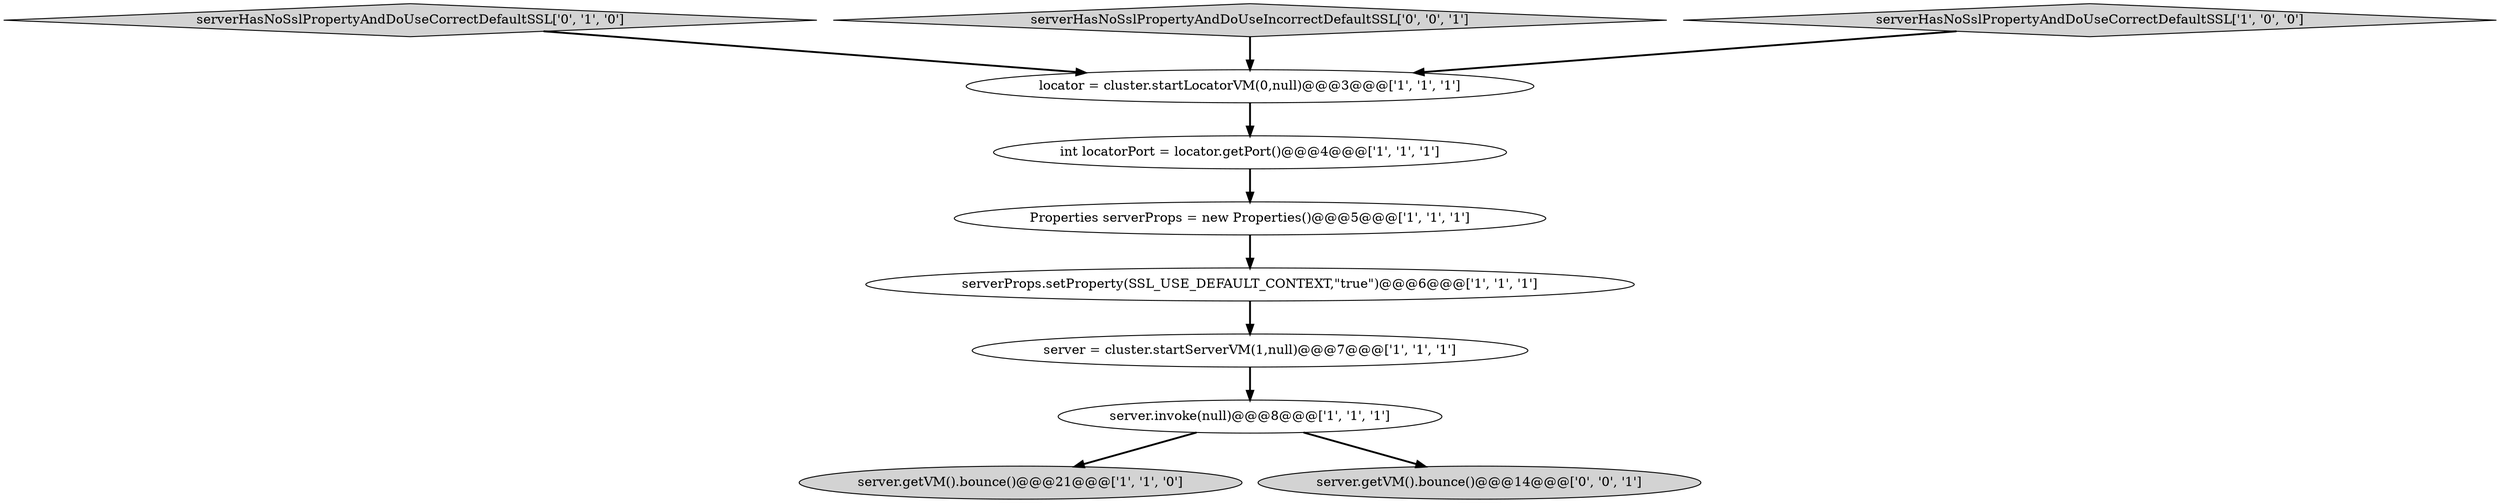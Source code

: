 digraph {
2 [style = filled, label = "int locatorPort = locator.getPort()@@@4@@@['1', '1', '1']", fillcolor = white, shape = ellipse image = "AAA0AAABBB1BBB"];
3 [style = filled, label = "server.invoke(null)@@@8@@@['1', '1', '1']", fillcolor = white, shape = ellipse image = "AAA0AAABBB1BBB"];
6 [style = filled, label = "serverProps.setProperty(SSL_USE_DEFAULT_CONTEXT,\"true\")@@@6@@@['1', '1', '1']", fillcolor = white, shape = ellipse image = "AAA0AAABBB1BBB"];
7 [style = filled, label = "locator = cluster.startLocatorVM(0,null)@@@3@@@['1', '1', '1']", fillcolor = white, shape = ellipse image = "AAA0AAABBB1BBB"];
8 [style = filled, label = "serverHasNoSslPropertyAndDoUseCorrectDefaultSSL['0', '1', '0']", fillcolor = lightgray, shape = diamond image = "AAA0AAABBB2BBB"];
1 [style = filled, label = "server.getVM().bounce()@@@21@@@['1', '1', '0']", fillcolor = lightgray, shape = ellipse image = "AAA0AAABBB1BBB"];
5 [style = filled, label = "server = cluster.startServerVM(1,null)@@@7@@@['1', '1', '1']", fillcolor = white, shape = ellipse image = "AAA0AAABBB1BBB"];
10 [style = filled, label = "server.getVM().bounce()@@@14@@@['0', '0', '1']", fillcolor = lightgray, shape = ellipse image = "AAA0AAABBB3BBB"];
0 [style = filled, label = "Properties serverProps = new Properties()@@@5@@@['1', '1', '1']", fillcolor = white, shape = ellipse image = "AAA0AAABBB1BBB"];
9 [style = filled, label = "serverHasNoSslPropertyAndDoUseIncorrectDefaultSSL['0', '0', '1']", fillcolor = lightgray, shape = diamond image = "AAA0AAABBB3BBB"];
4 [style = filled, label = "serverHasNoSslPropertyAndDoUseCorrectDefaultSSL['1', '0', '0']", fillcolor = lightgray, shape = diamond image = "AAA0AAABBB1BBB"];
0->6 [style = bold, label=""];
8->7 [style = bold, label=""];
3->1 [style = bold, label=""];
2->0 [style = bold, label=""];
3->10 [style = bold, label=""];
5->3 [style = bold, label=""];
4->7 [style = bold, label=""];
6->5 [style = bold, label=""];
9->7 [style = bold, label=""];
7->2 [style = bold, label=""];
}
